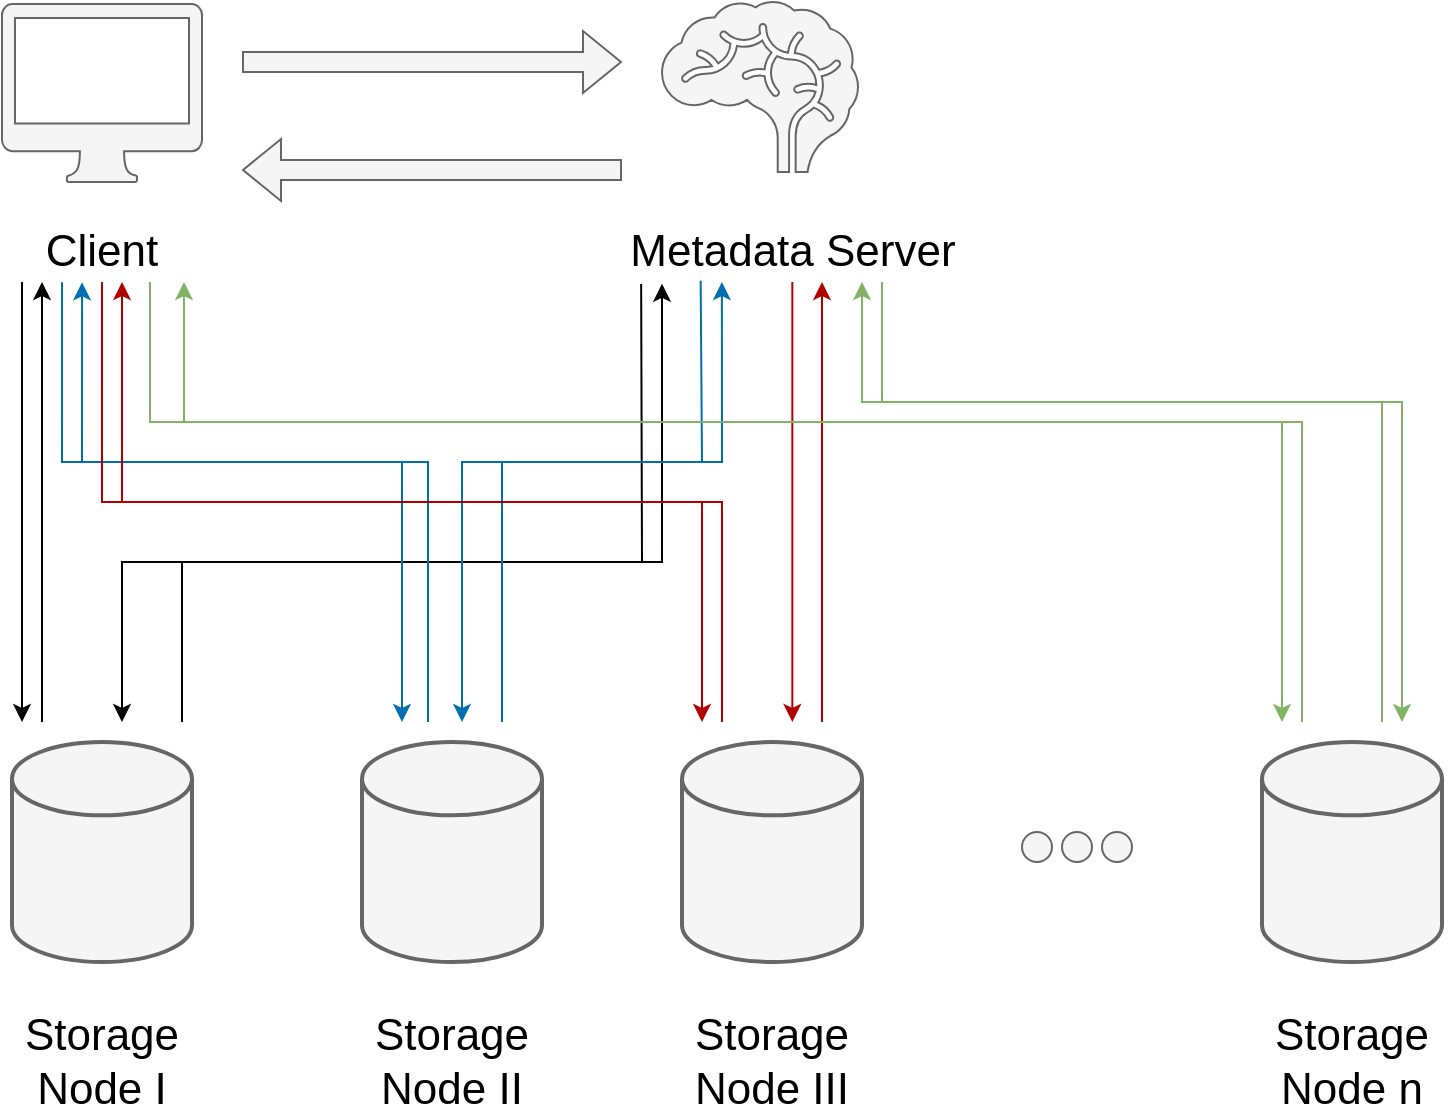 <mxfile version="27.0.9">
  <diagram name="Página-1" id="QURLjsm2h11-ztj4V1x6">
    <mxGraphModel dx="1320" dy="796" grid="1" gridSize="10" guides="1" tooltips="1" connect="1" arrows="1" fold="1" page="1" pageScale="1" pageWidth="827" pageHeight="1169" math="0" shadow="0">
      <root>
        <mxCell id="0" />
        <mxCell id="1" parent="0" />
        <mxCell id="gASbrLWWTuQHlLPoA-dh-1" value="" style="shape=mxgraph.signs.healthcare.brain;html=1;pointerEvents=1;fillColor=#f5f5f5;strokeColor=#666666;verticalLabelPosition=bottom;verticalAlign=top;align=center;fontColor=#333333;" vertex="1" parent="1">
          <mxGeometry x="370" y="40" width="98" height="85" as="geometry" />
        </mxCell>
        <mxCell id="gASbrLWWTuQHlLPoA-dh-2" value="" style="sketch=0;pointerEvents=1;shadow=0;dashed=0;html=1;strokeColor=#666666;fillColor=#f5f5f5;labelPosition=center;verticalLabelPosition=bottom;verticalAlign=top;outlineConnect=0;align=center;shape=mxgraph.office.devices.mac_client;fontColor=#333333;" vertex="1" parent="1">
          <mxGeometry x="40" y="41" width="100" height="89" as="geometry" />
        </mxCell>
        <mxCell id="gASbrLWWTuQHlLPoA-dh-3" value="" style="strokeWidth=2;html=1;shape=mxgraph.flowchart.database;whiteSpace=wrap;fillColor=#f5f5f5;fontColor=#333333;strokeColor=#666666;" vertex="1" parent="1">
          <mxGeometry x="45" y="410" width="90" height="110" as="geometry" />
        </mxCell>
        <mxCell id="gASbrLWWTuQHlLPoA-dh-4" value="" style="strokeWidth=2;html=1;shape=mxgraph.flowchart.database;whiteSpace=wrap;fillColor=#f5f5f5;fontColor=#333333;strokeColor=#666666;" vertex="1" parent="1">
          <mxGeometry x="220" y="410" width="90" height="110" as="geometry" />
        </mxCell>
        <mxCell id="gASbrLWWTuQHlLPoA-dh-5" value="" style="strokeWidth=2;html=1;shape=mxgraph.flowchart.database;whiteSpace=wrap;fillColor=#f5f5f5;fontColor=#333333;strokeColor=#666666;" vertex="1" parent="1">
          <mxGeometry x="380" y="410" width="90" height="110" as="geometry" />
        </mxCell>
        <mxCell id="gASbrLWWTuQHlLPoA-dh-7" value="" style="strokeWidth=2;html=1;shape=mxgraph.flowchart.database;whiteSpace=wrap;fillColor=#f5f5f5;fontColor=#333333;strokeColor=#666666;" vertex="1" parent="1">
          <mxGeometry x="670" y="410" width="90" height="110" as="geometry" />
        </mxCell>
        <mxCell id="gASbrLWWTuQHlLPoA-dh-8" value="" style="ellipse;whiteSpace=wrap;html=1;aspect=fixed;fillColor=#f5f5f5;fontColor=#333333;strokeColor=#666666;" vertex="1" parent="1">
          <mxGeometry x="550" y="455" width="15" height="15" as="geometry" />
        </mxCell>
        <mxCell id="gASbrLWWTuQHlLPoA-dh-11" value="" style="ellipse;whiteSpace=wrap;html=1;aspect=fixed;fillColor=#f5f5f5;fontColor=#333333;strokeColor=#666666;" vertex="1" parent="1">
          <mxGeometry x="570" y="455" width="15" height="15" as="geometry" />
        </mxCell>
        <mxCell id="gASbrLWWTuQHlLPoA-dh-12" value="" style="ellipse;whiteSpace=wrap;html=1;aspect=fixed;fillColor=#f5f5f5;fontColor=#333333;strokeColor=#666666;" vertex="1" parent="1">
          <mxGeometry x="590" y="455" width="15" height="15" as="geometry" />
        </mxCell>
        <mxCell id="gASbrLWWTuQHlLPoA-dh-13" value="&lt;font style=&quot;font-size: 22px;&quot;&gt;Client&lt;/font&gt;" style="text;strokeColor=none;align=center;fillColor=none;html=1;verticalAlign=middle;whiteSpace=wrap;rounded=0;" vertex="1" parent="1">
          <mxGeometry x="60" y="150" width="60" height="30" as="geometry" />
        </mxCell>
        <mxCell id="gASbrLWWTuQHlLPoA-dh-14" value="&lt;font style=&quot;font-size: 22px;&quot;&gt;Metadata Server&lt;/font&gt;" style="text;strokeColor=none;align=center;fillColor=none;html=1;verticalAlign=middle;whiteSpace=wrap;rounded=0;" vertex="1" parent="1">
          <mxGeometry x="350" y="150" width="171" height="30" as="geometry" />
        </mxCell>
        <mxCell id="gASbrLWWTuQHlLPoA-dh-15" value="&lt;font style=&quot;font-size: 22px;&quot;&gt;Storage Node I&lt;/font&gt;" style="text;strokeColor=none;align=center;fillColor=none;html=1;verticalAlign=middle;whiteSpace=wrap;rounded=0;" vertex="1" parent="1">
          <mxGeometry x="40" y="555" width="100" height="30" as="geometry" />
        </mxCell>
        <mxCell id="gASbrLWWTuQHlLPoA-dh-16" value="&lt;font style=&quot;font-size: 22px;&quot;&gt;Storage Node II&lt;/font&gt;" style="text;strokeColor=none;align=center;fillColor=none;html=1;verticalAlign=middle;whiteSpace=wrap;rounded=0;" vertex="1" parent="1">
          <mxGeometry x="215" y="555" width="100" height="30" as="geometry" />
        </mxCell>
        <mxCell id="gASbrLWWTuQHlLPoA-dh-17" value="&lt;font style=&quot;font-size: 22px;&quot;&gt;Storage Node III&lt;/font&gt;" style="text;strokeColor=none;align=center;fillColor=none;html=1;verticalAlign=middle;whiteSpace=wrap;rounded=0;" vertex="1" parent="1">
          <mxGeometry x="375" y="555" width="100" height="30" as="geometry" />
        </mxCell>
        <mxCell id="gASbrLWWTuQHlLPoA-dh-18" value="&lt;font style=&quot;font-size: 22px;&quot;&gt;Storage Node n&lt;/font&gt;" style="text;strokeColor=none;align=center;fillColor=none;html=1;verticalAlign=middle;whiteSpace=wrap;rounded=0;" vertex="1" parent="1">
          <mxGeometry x="665" y="555" width="100" height="30" as="geometry" />
        </mxCell>
        <mxCell id="gASbrLWWTuQHlLPoA-dh-19" value="" style="shape=flexArrow;endArrow=classic;html=1;rounded=0;fillColor=#f5f5f5;strokeColor=#666666;" edge="1" parent="1">
          <mxGeometry width="50" height="50" relative="1" as="geometry">
            <mxPoint x="160" y="70" as="sourcePoint" />
            <mxPoint x="350" y="70" as="targetPoint" />
          </mxGeometry>
        </mxCell>
        <mxCell id="gASbrLWWTuQHlLPoA-dh-20" value="" style="shape=flexArrow;endArrow=classic;html=1;rounded=0;fillColor=#f5f5f5;strokeColor=#666666;" edge="1" parent="1">
          <mxGeometry width="50" height="50" relative="1" as="geometry">
            <mxPoint x="350" y="124" as="sourcePoint" />
            <mxPoint x="160" y="124" as="targetPoint" />
          </mxGeometry>
        </mxCell>
        <mxCell id="gASbrLWWTuQHlLPoA-dh-21" value="" style="endArrow=classic;html=1;rounded=0;" edge="1" parent="1">
          <mxGeometry width="50" height="50" relative="1" as="geometry">
            <mxPoint x="50" y="180" as="sourcePoint" />
            <mxPoint x="50" y="400" as="targetPoint" />
          </mxGeometry>
        </mxCell>
        <mxCell id="gASbrLWWTuQHlLPoA-dh-22" value="" style="endArrow=classic;html=1;rounded=0;" edge="1" parent="1">
          <mxGeometry width="50" height="50" relative="1" as="geometry">
            <mxPoint x="60" y="400" as="sourcePoint" />
            <mxPoint x="60" y="180" as="targetPoint" />
          </mxGeometry>
        </mxCell>
        <mxCell id="gASbrLWWTuQHlLPoA-dh-23" value="" style="endArrow=classic;html=1;rounded=0;entryX=0.117;entryY=1.03;entryDx=0;entryDy=0;entryPerimeter=0;" edge="1" parent="1" target="gASbrLWWTuQHlLPoA-dh-14">
          <mxGeometry width="50" height="50" relative="1" as="geometry">
            <mxPoint x="130" y="400" as="sourcePoint" />
            <mxPoint x="400" y="180" as="targetPoint" />
            <Array as="points">
              <mxPoint x="130" y="320" />
              <mxPoint x="370" y="320" />
            </Array>
          </mxGeometry>
        </mxCell>
        <mxCell id="gASbrLWWTuQHlLPoA-dh-24" value="" style="endArrow=classic;html=1;rounded=0;exitX=0.056;exitY=1.034;exitDx=0;exitDy=0;exitPerimeter=0;" edge="1" parent="1" source="gASbrLWWTuQHlLPoA-dh-14">
          <mxGeometry width="50" height="50" relative="1" as="geometry">
            <mxPoint x="360" y="190" as="sourcePoint" />
            <mxPoint x="100" y="400" as="targetPoint" />
            <Array as="points">
              <mxPoint x="360" y="320" />
              <mxPoint x="100" y="320" />
              <mxPoint x="100" y="380" />
            </Array>
          </mxGeometry>
        </mxCell>
        <mxCell id="gASbrLWWTuQHlLPoA-dh-26" value="" style="endArrow=classic;html=1;rounded=0;fillColor=#1ba1e2;strokeColor=#006EAF;exitX=0.167;exitY=1.006;exitDx=0;exitDy=0;exitPerimeter=0;" edge="1" parent="1" source="gASbrLWWTuQHlLPoA-dh-13">
          <mxGeometry width="50" height="50" relative="1" as="geometry">
            <mxPoint x="430" y="350" as="sourcePoint" />
            <mxPoint x="240" y="400" as="targetPoint" />
            <Array as="points">
              <mxPoint x="70" y="270" />
              <mxPoint x="240" y="270" />
            </Array>
          </mxGeometry>
        </mxCell>
        <mxCell id="gASbrLWWTuQHlLPoA-dh-27" value="" style="endArrow=classic;html=1;rounded=0;fillColor=#1ba1e2;strokeColor=#006EAF;exitX=0.617;exitY=1.1;exitDx=0;exitDy=0;exitPerimeter=0;entryX=0.334;entryY=1.006;entryDx=0;entryDy=0;entryPerimeter=0;" edge="1" parent="1" target="gASbrLWWTuQHlLPoA-dh-13">
          <mxGeometry width="50" height="50" relative="1" as="geometry">
            <mxPoint x="253" y="400" as="sourcePoint" />
            <mxPoint x="110" y="183" as="targetPoint" />
            <Array as="points">
              <mxPoint x="253" y="270" />
              <mxPoint x="80" y="270" />
            </Array>
          </mxGeometry>
        </mxCell>
        <mxCell id="gASbrLWWTuQHlLPoA-dh-28" value="" style="endArrow=classic;html=1;rounded=0;fillColor=#1ba1e2;strokeColor=#006EAF;entryX=0.292;entryY=1;entryDx=0;entryDy=0;entryPerimeter=0;" edge="1" parent="1" target="gASbrLWWTuQHlLPoA-dh-14">
          <mxGeometry width="50" height="50" relative="1" as="geometry">
            <mxPoint x="290" y="400" as="sourcePoint" />
            <mxPoint x="315" y="180" as="targetPoint" />
            <Array as="points">
              <mxPoint x="290" y="270" />
              <mxPoint x="400" y="270" />
            </Array>
          </mxGeometry>
        </mxCell>
        <mxCell id="gASbrLWWTuQHlLPoA-dh-29" value="" style="endArrow=classic;html=1;rounded=0;fillColor=#1ba1e2;strokeColor=#006EAF;entryX=0.179;entryY=1.069;entryDx=0;entryDy=0;entryPerimeter=0;exitX=0.23;exitY=0.98;exitDx=0;exitDy=0;exitPerimeter=0;" edge="1" parent="1" source="gASbrLWWTuQHlLPoA-dh-14">
          <mxGeometry width="50" height="50" relative="1" as="geometry">
            <mxPoint x="420" y="200" as="sourcePoint" />
            <mxPoint x="270" y="400" as="targetPoint" />
            <Array as="points">
              <mxPoint x="390" y="270" />
              <mxPoint x="270" y="270" />
            </Array>
          </mxGeometry>
        </mxCell>
        <mxCell id="gASbrLWWTuQHlLPoA-dh-30" value="" style="endArrow=classic;html=1;rounded=0;fillColor=#e51400;strokeColor=#B20000;exitX=0.167;exitY=1.006;exitDx=0;exitDy=0;exitPerimeter=0;" edge="1" parent="1">
          <mxGeometry width="50" height="50" relative="1" as="geometry">
            <mxPoint x="90" y="180" as="sourcePoint" />
            <mxPoint x="390" y="400" as="targetPoint" />
            <Array as="points">
              <mxPoint x="90" y="290" />
              <mxPoint x="390" y="290" />
            </Array>
          </mxGeometry>
        </mxCell>
        <mxCell id="gASbrLWWTuQHlLPoA-dh-31" value="" style="endArrow=classic;html=1;rounded=0;fillColor=#e51400;strokeColor=#B20000;exitX=0.167;exitY=1.006;exitDx=0;exitDy=0;exitPerimeter=0;" edge="1" parent="1">
          <mxGeometry width="50" height="50" relative="1" as="geometry">
            <mxPoint x="400" y="400" as="sourcePoint" />
            <mxPoint x="100" y="180" as="targetPoint" />
            <Array as="points">
              <mxPoint x="400" y="290" />
              <mxPoint x="100" y="290" />
            </Array>
          </mxGeometry>
        </mxCell>
        <mxCell id="gASbrLWWTuQHlLPoA-dh-32" value="" style="endArrow=classic;html=1;rounded=0;fillColor=#e51400;strokeColor=#B20000;" edge="1" parent="1">
          <mxGeometry width="50" height="50" relative="1" as="geometry">
            <mxPoint x="435.17" y="180" as="sourcePoint" />
            <mxPoint x="435.17" y="400" as="targetPoint" />
          </mxGeometry>
        </mxCell>
        <mxCell id="gASbrLWWTuQHlLPoA-dh-33" value="" style="endArrow=classic;html=1;rounded=0;fillColor=#e51400;strokeColor=#B20000;" edge="1" parent="1">
          <mxGeometry width="50" height="50" relative="1" as="geometry">
            <mxPoint x="450" y="400" as="sourcePoint" />
            <mxPoint x="450" y="180" as="targetPoint" />
          </mxGeometry>
        </mxCell>
        <mxCell id="gASbrLWWTuQHlLPoA-dh-34" value="" style="endArrow=classic;html=1;rounded=0;fillColor=#d5e8d4;strokeColor=#82b366;exitX=0.167;exitY=1.006;exitDx=0;exitDy=0;exitPerimeter=0;gradientColor=#97d077;" edge="1" parent="1">
          <mxGeometry width="50" height="50" relative="1" as="geometry">
            <mxPoint x="114" y="180" as="sourcePoint" />
            <mxPoint x="680" y="400" as="targetPoint" />
            <Array as="points">
              <mxPoint x="114" y="250" />
              <mxPoint x="680" y="250" />
            </Array>
          </mxGeometry>
        </mxCell>
        <mxCell id="gASbrLWWTuQHlLPoA-dh-35" value="" style="endArrow=classic;html=1;rounded=0;fillColor=#d5e8d4;strokeColor=#82b366;gradientColor=#97d077;" edge="1" parent="1">
          <mxGeometry width="50" height="50" relative="1" as="geometry">
            <mxPoint x="690" y="400" as="sourcePoint" />
            <mxPoint x="131" y="180" as="targetPoint" />
            <Array as="points">
              <mxPoint x="690" y="250" />
              <mxPoint x="131" y="250" />
            </Array>
          </mxGeometry>
        </mxCell>
        <mxCell id="gASbrLWWTuQHlLPoA-dh-36" value="" style="endArrow=classic;html=1;rounded=0;fillColor=#d5e8d4;strokeColor=#82b366;gradientColor=#97d077;" edge="1" parent="1">
          <mxGeometry width="50" height="50" relative="1" as="geometry">
            <mxPoint x="730" y="400" as="sourcePoint" />
            <mxPoint x="470" y="180" as="targetPoint" />
            <Array as="points">
              <mxPoint x="730" y="240" />
              <mxPoint x="470" y="240" />
            </Array>
          </mxGeometry>
        </mxCell>
        <mxCell id="gASbrLWWTuQHlLPoA-dh-38" value="" style="endArrow=classic;html=1;rounded=0;fillColor=#d5e8d4;strokeColor=#82b366;gradientColor=#97d077;" edge="1" parent="1">
          <mxGeometry width="50" height="50" relative="1" as="geometry">
            <mxPoint x="480" y="180" as="sourcePoint" />
            <mxPoint x="740" y="400" as="targetPoint" />
            <Array as="points">
              <mxPoint x="480" y="240" />
              <mxPoint x="740" y="240" />
            </Array>
          </mxGeometry>
        </mxCell>
      </root>
    </mxGraphModel>
  </diagram>
</mxfile>
